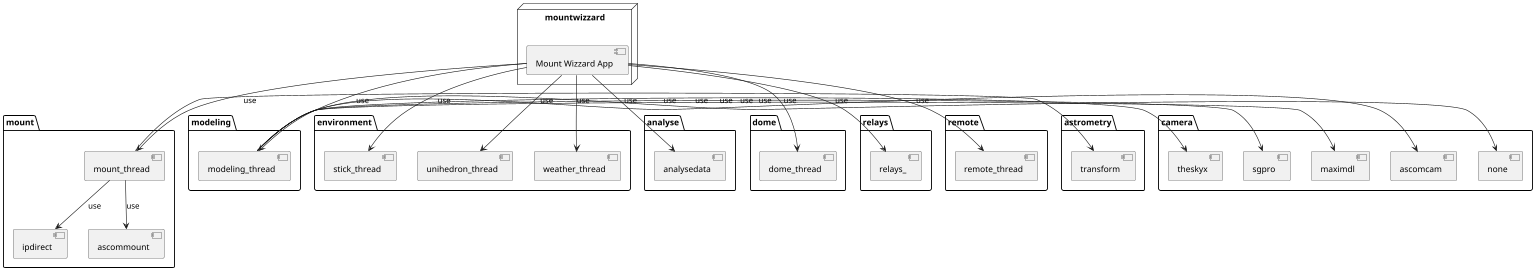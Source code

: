 @startuml

scale max 1536 width
hide stereotype

node "mountwizzard" {
    [Mount Wizzard App]
}

package "mount" {
    [mount_thread] --> [ipdirect] : use
    [mount_thread] --> [ascommount] : use
}

package "astrometry" {
    [transform]
}

package "modeling" {
    [modeling_thread]
}

package "environment" {
    [stick_thread]
    [unihedron_thread]
    [weather_thread]
}

package "camera" {
    [none]
    [ascomcam]
    [maximdl]
    [sgpro]
    [theskyx]
}

package "analyse" {
    [analysedata]
}

package "dome" {
    [dome_thread]
}

package "relays" {
    [relays_]
}

package "remote" {
    [remote_thread]
}

[Mount Wizzard App] --> [mount_thread] : use
[Mount Wizzard App] --> [stick_thread] : use
[Mount Wizzard App] --> [weather_thread] : use
[Mount Wizzard App] --> [unihedron_thread] : use
[Mount Wizzard App] --> [modeling_thread] : use
[Mount Wizzard App] --> [remote_thread] : use
[Mount Wizzard App] --> [dome_thread] : use
[Mount Wizzard App] --> [relays_] : use
[Mount Wizzard App] --> [analysedata] : use

[mount_thread] -> [transform]

[modeling_thread] -> [none] : use
[modeling_thread] -> [ascomcam] : use
[modeling_thread] -> [maximdl] : use
[modeling_thread] -> [sgpro] : use
[modeling_thread] -> [theskyx] : use



@enduml